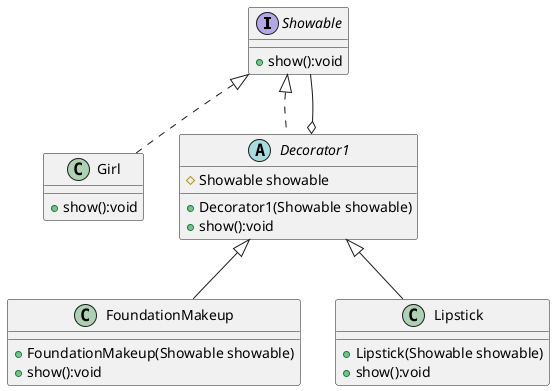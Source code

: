 @startuml
'https://plantuml.com/class-diagram

interface  Showable{
 + show():void
}

class Girl implements Showable{
  + show():void
}

abstract class Decorator1 implements Showable{
   # Showable showable
   + Decorator1(Showable showable)
   + show():void
}

class FoundationMakeup extends Decorator1{
  + FoundationMakeup(Showable showable)
  + show():void
}

class Lipstick extends Decorator1{
  + Lipstick(Showable showable)
  + show():void
}

Decorator1 o-- Showable

@enduml